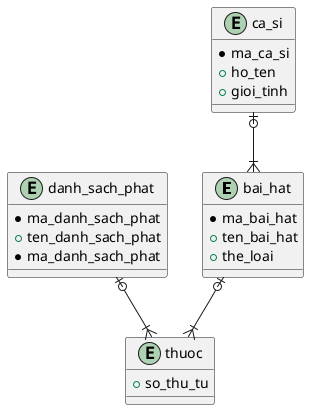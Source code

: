 @startuml

entity "bai_hat" as bai_hat {
 * ma_bai_hat
 + ten_bai_hat
 + the_loai
}

entity "ca_si" as ca_si {
 * ma_ca_si
 + ho_ten
 + gioi_tinh
}

entity "danh_sach_phat" as danh_sach_phat {
 * ma_danh_sach_phat
 + ten_danh_sach_phat
 * ma_danh_sach_phat
}

entity "thuoc" as thuoc {
 + so_thu_tu
}

ca_si |o--|{ bai_hat

bai_hat |o--|{ thuoc

danh_sach_phat |o--|{ thuoc

@enduml